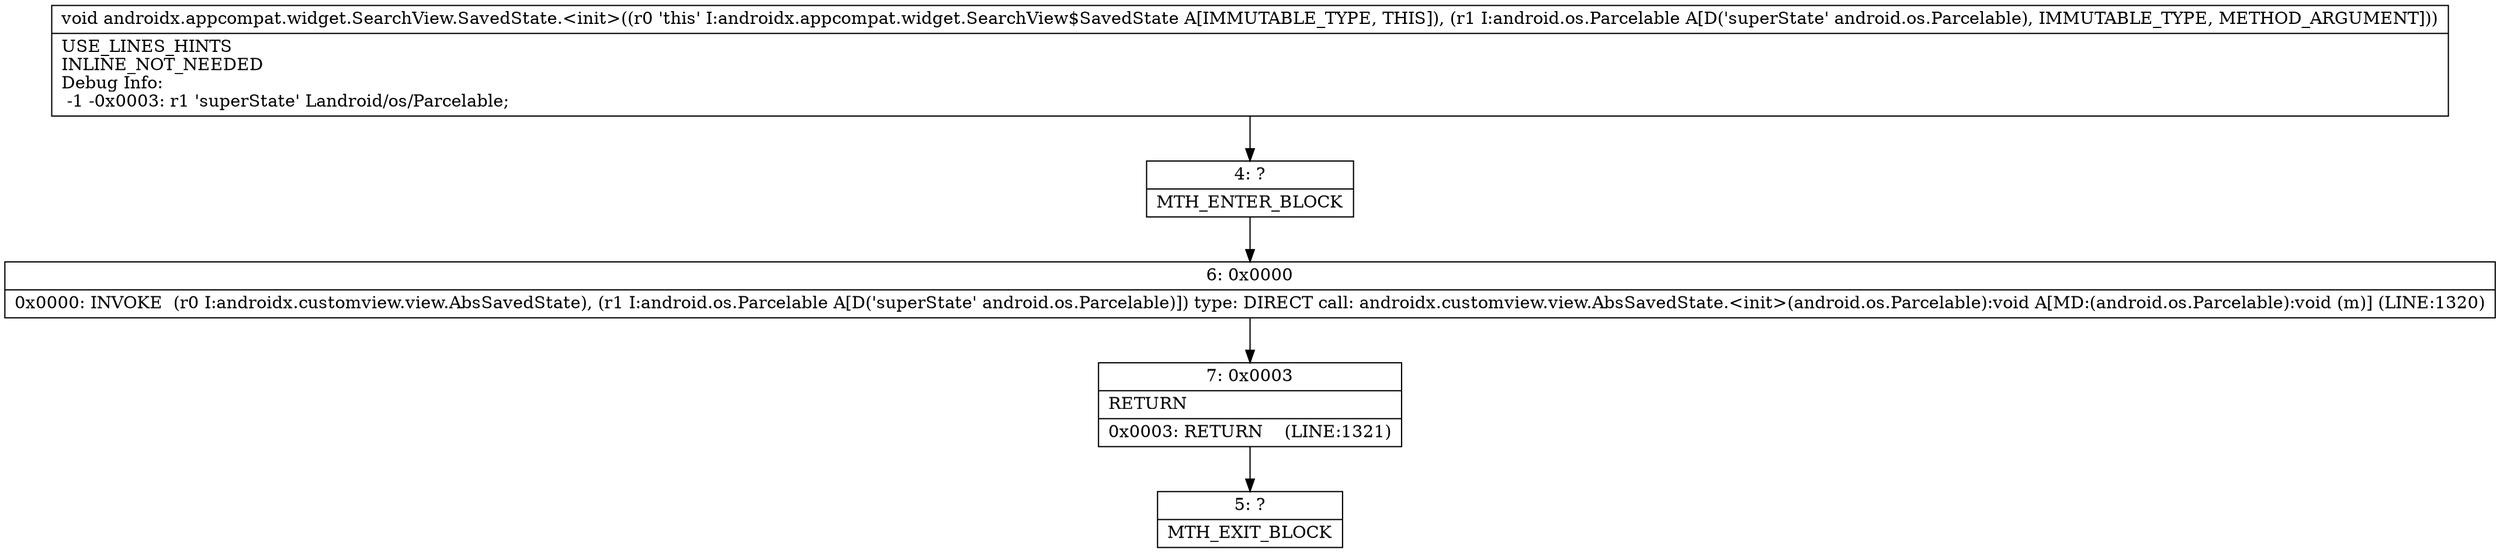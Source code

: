 digraph "CFG forandroidx.appcompat.widget.SearchView.SavedState.\<init\>(Landroid\/os\/Parcelable;)V" {
Node_4 [shape=record,label="{4\:\ ?|MTH_ENTER_BLOCK\l}"];
Node_6 [shape=record,label="{6\:\ 0x0000|0x0000: INVOKE  (r0 I:androidx.customview.view.AbsSavedState), (r1 I:android.os.Parcelable A[D('superState' android.os.Parcelable)]) type: DIRECT call: androidx.customview.view.AbsSavedState.\<init\>(android.os.Parcelable):void A[MD:(android.os.Parcelable):void (m)] (LINE:1320)\l}"];
Node_7 [shape=record,label="{7\:\ 0x0003|RETURN\l|0x0003: RETURN    (LINE:1321)\l}"];
Node_5 [shape=record,label="{5\:\ ?|MTH_EXIT_BLOCK\l}"];
MethodNode[shape=record,label="{void androidx.appcompat.widget.SearchView.SavedState.\<init\>((r0 'this' I:androidx.appcompat.widget.SearchView$SavedState A[IMMUTABLE_TYPE, THIS]), (r1 I:android.os.Parcelable A[D('superState' android.os.Parcelable), IMMUTABLE_TYPE, METHOD_ARGUMENT]))  | USE_LINES_HINTS\lINLINE_NOT_NEEDED\lDebug Info:\l  \-1 \-0x0003: r1 'superState' Landroid\/os\/Parcelable;\l}"];
MethodNode -> Node_4;Node_4 -> Node_6;
Node_6 -> Node_7;
Node_7 -> Node_5;
}

